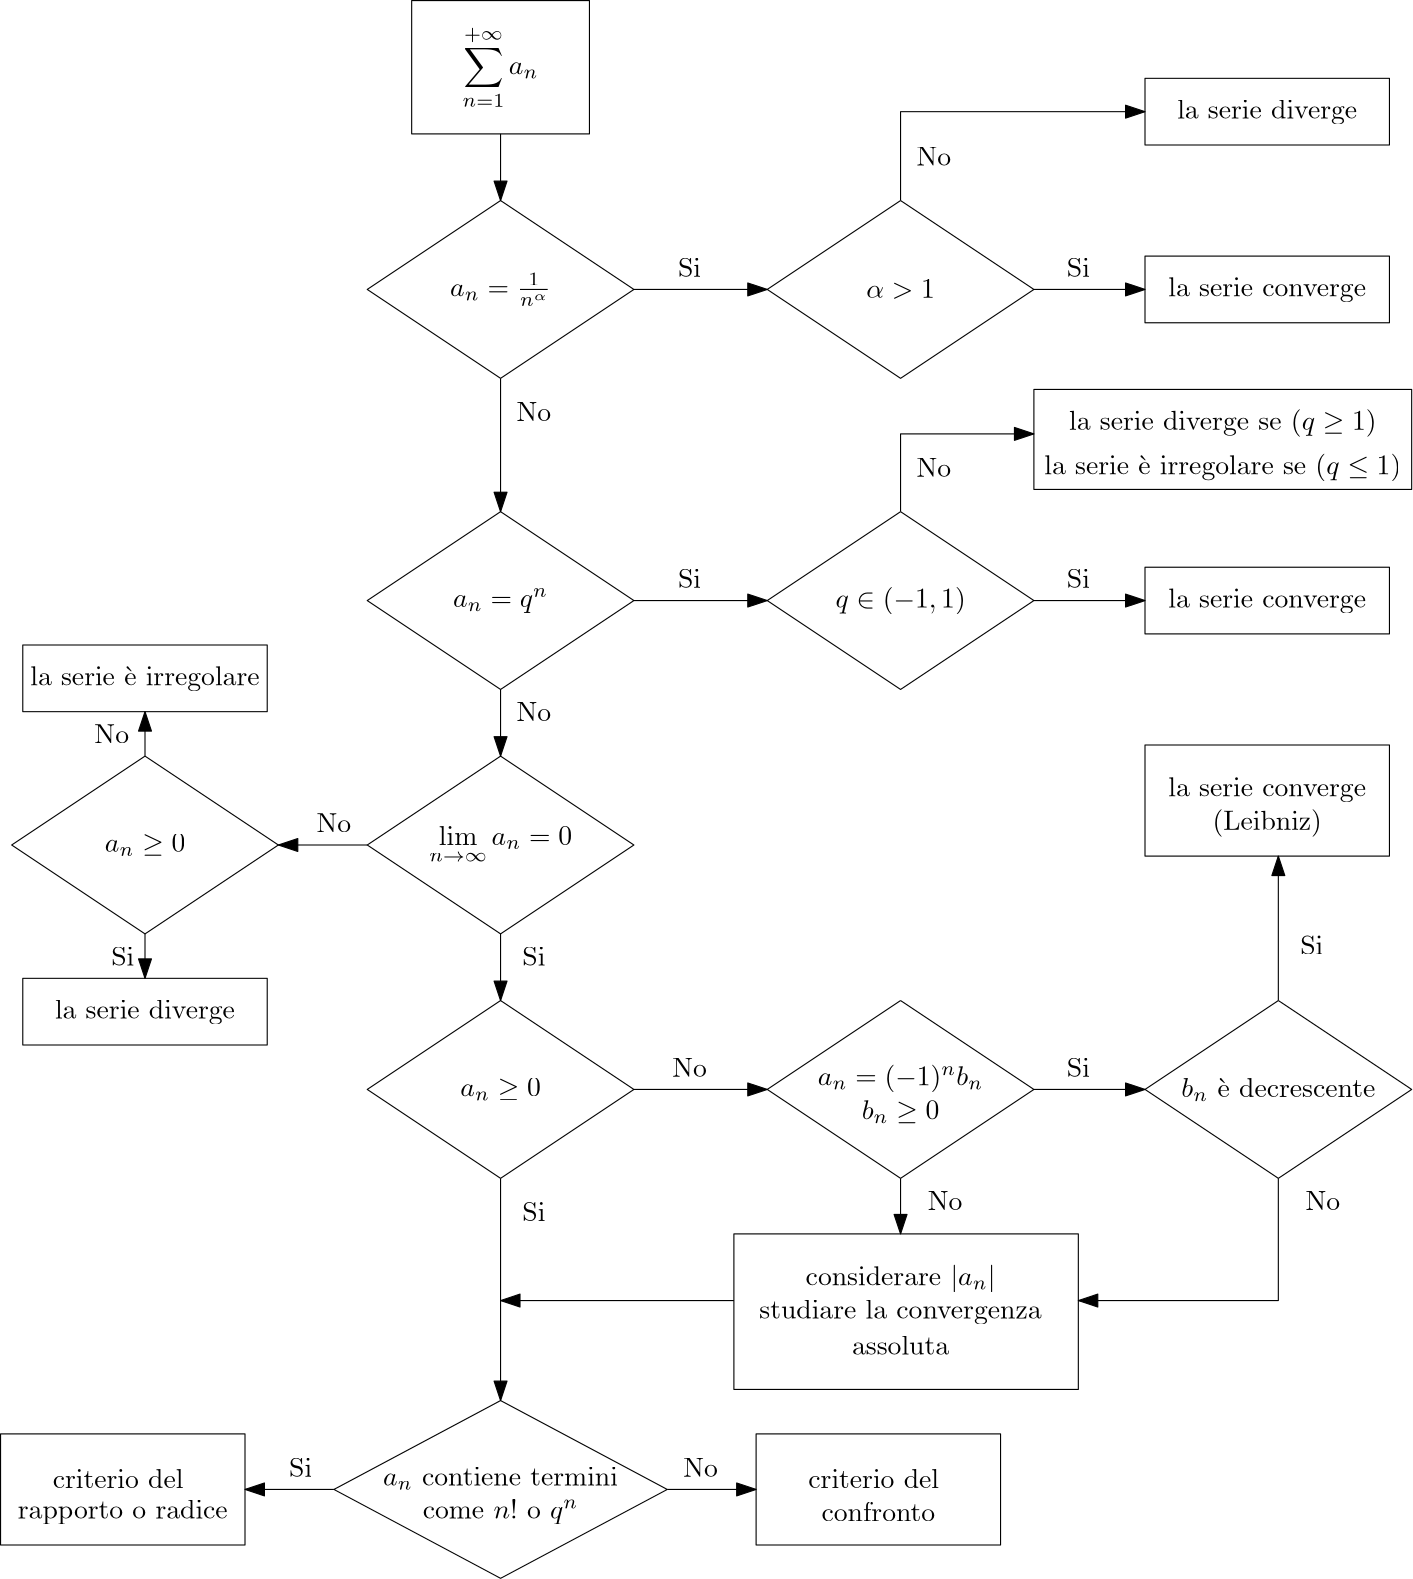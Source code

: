 <?xml version="1.0"?>
<!DOCTYPE ipe SYSTEM "ipe.dtd">
<ipe version="70218" creator="Ipe 7.2.28">
<info created="D:20240922192345" modified="D:20240922194551"/>
<ipestyle name="basic">
<symbol name="arrow/arc(spx)">
<path stroke="sym-stroke" fill="sym-stroke" pen="sym-pen">
0 0 m
-1 0.333 l
-1 -0.333 l
h
</path>
</symbol>
<symbol name="arrow/farc(spx)">
<path stroke="sym-stroke" fill="white" pen="sym-pen">
0 0 m
-1 0.333 l
-1 -0.333 l
h
</path>
</symbol>
<symbol name="arrow/ptarc(spx)">
<path stroke="sym-stroke" fill="sym-stroke" pen="sym-pen">
0 0 m
-1 0.333 l
-0.8 0 l
-1 -0.333 l
h
</path>
</symbol>
<symbol name="arrow/fptarc(spx)">
<path stroke="sym-stroke" fill="white" pen="sym-pen">
0 0 m
-1 0.333 l
-0.8 0 l
-1 -0.333 l
h
</path>
</symbol>
<symbol name="mark/circle(sx)" transformations="translations">
<path fill="sym-stroke">
0.6 0 0 0.6 0 0 e
0.4 0 0 0.4 0 0 e
</path>
</symbol>
<symbol name="mark/disk(sx)" transformations="translations">
<path fill="sym-stroke">
0.6 0 0 0.6 0 0 e
</path>
</symbol>
<symbol name="mark/fdisk(sfx)" transformations="translations">
<group>
<path fill="sym-fill">
0.5 0 0 0.5 0 0 e
</path>
<path fill="sym-stroke" fillrule="eofill">
0.6 0 0 0.6 0 0 e
0.4 0 0 0.4 0 0 e
</path>
</group>
</symbol>
<symbol name="mark/box(sx)" transformations="translations">
<path fill="sym-stroke" fillrule="eofill">
-0.6 -0.6 m
0.6 -0.6 l
0.6 0.6 l
-0.6 0.6 l
h
-0.4 -0.4 m
0.4 -0.4 l
0.4 0.4 l
-0.4 0.4 l
h
</path>
</symbol>
<symbol name="mark/square(sx)" transformations="translations">
<path fill="sym-stroke">
-0.6 -0.6 m
0.6 -0.6 l
0.6 0.6 l
-0.6 0.6 l
h
</path>
</symbol>
<symbol name="mark/fsquare(sfx)" transformations="translations">
<group>
<path fill="sym-fill">
-0.5 -0.5 m
0.5 -0.5 l
0.5 0.5 l
-0.5 0.5 l
h
</path>
<path fill="sym-stroke" fillrule="eofill">
-0.6 -0.6 m
0.6 -0.6 l
0.6 0.6 l
-0.6 0.6 l
h
-0.4 -0.4 m
0.4 -0.4 l
0.4 0.4 l
-0.4 0.4 l
h
</path>
</group>
</symbol>
<symbol name="mark/cross(sx)" transformations="translations">
<group>
<path fill="sym-stroke">
-0.43 -0.57 m
0.57 0.43 l
0.43 0.57 l
-0.57 -0.43 l
h
</path>
<path fill="sym-stroke">
-0.43 0.57 m
0.57 -0.43 l
0.43 -0.57 l
-0.57 0.43 l
h
</path>
</group>
</symbol>
<symbol name="arrow/fnormal(spx)">
<path stroke="sym-stroke" fill="white" pen="sym-pen">
0 0 m
-1 0.333 l
-1 -0.333 l
h
</path>
</symbol>
<symbol name="arrow/pointed(spx)">
<path stroke="sym-stroke" fill="sym-stroke" pen="sym-pen">
0 0 m
-1 0.333 l
-0.8 0 l
-1 -0.333 l
h
</path>
</symbol>
<symbol name="arrow/fpointed(spx)">
<path stroke="sym-stroke" fill="white" pen="sym-pen">
0 0 m
-1 0.333 l
-0.8 0 l
-1 -0.333 l
h
</path>
</symbol>
<symbol name="arrow/linear(spx)">
<path stroke="sym-stroke" pen="sym-pen">
-1 0.333 m
0 0 l
-1 -0.333 l
</path>
</symbol>
<symbol name="arrow/fdouble(spx)">
<path stroke="sym-stroke" fill="white" pen="sym-pen">
0 0 m
-1 0.333 l
-1 -0.333 l
h
-1 0 m
-2 0.333 l
-2 -0.333 l
h
</path>
</symbol>
<symbol name="arrow/double(spx)">
<path stroke="sym-stroke" fill="sym-stroke" pen="sym-pen">
0 0 m
-1 0.333 l
-1 -0.333 l
h
-1 0 m
-2 0.333 l
-2 -0.333 l
h
</path>
</symbol>
<symbol name="arrow/mid-normal(spx)">
<path stroke="sym-stroke" fill="sym-stroke" pen="sym-pen">
0.5 0 m
-0.5 0.333 l
-0.5 -0.333 l
h
</path>
</symbol>
<symbol name="arrow/mid-fnormal(spx)">
<path stroke="sym-stroke" fill="white" pen="sym-pen">
0.5 0 m
-0.5 0.333 l
-0.5 -0.333 l
h
</path>
</symbol>
<symbol name="arrow/mid-pointed(spx)">
<path stroke="sym-stroke" fill="sym-stroke" pen="sym-pen">
0.5 0 m
-0.5 0.333 l
-0.3 0 l
-0.5 -0.333 l
h
</path>
</symbol>
<symbol name="arrow/mid-fpointed(spx)">
<path stroke="sym-stroke" fill="white" pen="sym-pen">
0.5 0 m
-0.5 0.333 l
-0.3 0 l
-0.5 -0.333 l
h
</path>
</symbol>
<symbol name="arrow/mid-double(spx)">
<path stroke="sym-stroke" fill="sym-stroke" pen="sym-pen">
1 0 m
0 0.333 l
0 -0.333 l
h
0 0 m
-1 0.333 l
-1 -0.333 l
h
</path>
</symbol>
<symbol name="arrow/mid-fdouble(spx)">
<path stroke="sym-stroke" fill="white" pen="sym-pen">
1 0 m
0 0.333 l
0 -0.333 l
h
0 0 m
-1 0.333 l
-1 -0.333 l
h
</path>
</symbol>
<anglesize name="22.5 deg" value="22.5"/>
<anglesize name="30 deg" value="30"/>
<anglesize name="45 deg" value="45"/>
<anglesize name="60 deg" value="60"/>
<anglesize name="90 deg" value="90"/>
<arrowsize name="large" value="10"/>
<arrowsize name="small" value="5"/>
<arrowsize name="tiny" value="3"/>
<color name="blue" value="0 0 1"/>
<color name="brown" value="0.647 0.165 0.165"/>
<color name="darkblue" value="0 0 0.545"/>
<color name="darkcyan" value="0 0.545 0.545"/>
<color name="darkgray" value="0.663"/>
<color name="darkgreen" value="0 0.392 0"/>
<color name="darkmagenta" value="0.545 0 0.545"/>
<color name="darkorange" value="1 0.549 0"/>
<color name="darkred" value="0.545 0 0"/>
<color name="gold" value="1 0.843 0"/>
<color name="gray" value="0.745"/>
<color name="green" value="0 1 0"/>
<color name="lightblue" value="0.678 0.847 0.902"/>
<color name="lightcyan" value="0.878 1 1"/>
<color name="lightgray" value="0.827"/>
<color name="lightgreen" value="0.565 0.933 0.565"/>
<color name="lightyellow" value="1 1 0.878"/>
<color name="navy" value="0 0 0.502"/>
<color name="orange" value="1 0.647 0"/>
<color name="pink" value="1 0.753 0.796"/>
<color name="purple" value="0.627 0.125 0.941"/>
<color name="red" value="1 0 0"/>
<color name="seagreen" value="0.18 0.545 0.341"/>
<color name="turquoise" value="0.251 0.878 0.816"/>
<color name="violet" value="0.933 0.51 0.933"/>
<color name="yellow" value="1 1 0"/>
<dashstyle name="dash dot dotted" value="[4 2 1 2 1 2] 0"/>
<dashstyle name="dash dotted" value="[4 2 1 2] 0"/>
<dashstyle name="dashed" value="[4] 0"/>
<dashstyle name="dotted" value="[1 3] 0"/>
<gridsize name="10 pts (~3.5 mm)" value="10"/>
<gridsize name="14 pts (~5 mm)" value="14"/>
<gridsize name="16 pts (~6 mm)" value="16"/>
<gridsize name="20 pts (~7 mm)" value="20"/>
<gridsize name="28 pts (~10 mm)" value="28"/>
<gridsize name="32 pts (~12 mm)" value="32"/>
<gridsize name="4 pts" value="4"/>
<gridsize name="56 pts (~20 mm)" value="56"/>
<gridsize name="8 pts (~3 mm)" value="8"/>
<opacity name="10%" value="0.1"/>
<opacity name="30%" value="0.3"/>
<opacity name="50%" value="0.5"/>
<opacity name="75%" value="0.75"/>
<pen name="fat" value="1.2"/>
<pen name="heavier" value="0.8"/>
<pen name="ultrafat" value="2"/>
<symbolsize name="large" value="5"/>
<symbolsize name="small" value="2"/>
<symbolsize name="tiny" value="1.1"/>
<textsize name="Huge" value="\Huge"/>
<textsize name="LARGE" value="\LARGE"/>
<textsize name="Large" value="\Large"/>
<textsize name="footnote" value="\footnotesize"/>
<textsize name="huge" value="\huge"/>
<textsize name="large" value="\large"/>
<textsize name="script" value="\scriptsize"/>
<textsize name="small" value="\small"/>
<textsize name="tiny" value="\tiny"/>
<textstyle name="center" begin="\begin{center}" end="\end{center}"/>
<textstyle name="item" begin="\begin{itemize}\item{}" end="\end{itemize}"/>
<textstyle name="itemize" begin="\begin{itemize}" end="\end{itemize}"/>
<tiling name="falling" angle="-60" step="4" width="1"/>
<tiling name="rising" angle="30" step="4" width="1"/>
</ipestyle>
<page>
<layer name="alpha"/>
<view layers="alpha" active="alpha"/>
<text layer="alpha" matrix="1 0 0 1 -12 4" transformations="translations" pos="268 764" stroke="black" type="label" width="27.362" height="17.757" depth="12.64" halign="center" valign="center" style="math">\displaystyle\sum_{n=1}^{+\infty}a_n</text>
<path stroke="black">
224 792 m
224 744 l
288 744 l
288 792 l
h
</path>
<path stroke="black">
256 720 m
208 688 l
256 656 l
304 688 l
256 720 l
</path>
<text matrix="1 0 0 1 -12 -76" transformations="translations" pos="268 764" stroke="black" type="label" width="36.336" height="8.422" depth="3.43" halign="center" valign="center" style="math">a_n=\frac{1}{n^\alpha}</text>
<path stroke="black" arrow="normal/normal">
256 744 m
256 720 l
</path>
<path matrix="1 0 0 1 144 0" stroke="black">
256 720 m
208 688 l
256 656 l
304 688 l
256 720 l
</path>
<text matrix="1 0 0 1 132 -76" transformations="translations" pos="268 764" stroke="black" type="label" width="24.675" height="6.42" depth="0.39" halign="center" valign="center" style="math">\alpha &gt; 1</text>
<path stroke="black" arrow="normal/normal">
304 688 m
352 688 l
</path>
<text matrix="1 0 0 1 56 -68" transformations="translations" pos="268 764" stroke="black" type="label" width="8.302" height="6.808" depth="0" halign="center" valign="center">Si</text>
<text matrix="1 0 0 1 264 -76" transformations="translations" pos="268 764" stroke="black" type="label" width="71.233" height="6.926" depth="1.93" halign="center" valign="center">la serie converge</text>
<path matrix="1 0 0 1 32 0" stroke="black">
456 700 m
456 676 l
544 676 l
544 700 l
h
</path>
<path stroke="black" arrow="normal/normal">
448 688 m
488 688 l
</path>
<text matrix="1 0 0 1 196 -68" transformations="translations" pos="268 764" stroke="black" type="label" width="8.302" height="6.808" depth="0" halign="center" valign="center">Si</text>
<text matrix="1 0 0 1 264 -12" transformations="translations" pos="268 764" stroke="black" type="label" width="64.868" height="6.926" depth="1.93" halign="center" valign="center">la serie diverge</text>
<path matrix="1 0 0 1 32 64" stroke="black">
456 700 m
456 676 l
544 676 l
544 700 l
h
</path>
<path stroke="black" arrow="normal/normal">
400 720 m
400 752 l
488 752 l
</path>
<text matrix="1 0 0 1 144 -28" transformations="translations" pos="268 764" stroke="black" type="label" width="12.453" height="6.808" depth="0" halign="center" valign="center">No</text>
<path matrix="1 0 0 1 0 -112" stroke="black">
256 720 m
208 688 l
256 656 l
304 688 l
256 720 l
</path>
<text matrix="1 0 0 1 -12 -188" transformations="translations" pos="268 764" stroke="black" type="label" width="34.2" height="6.625" depth="1.93" halign="center" valign="center" style="math">a_n=q^n</text>
<text matrix="1 0 0 1 0 -120" transformations="translations" pos="268 764" stroke="black" type="label" width="12.453" height="6.808" depth="0" halign="center" valign="center">No</text>
<path matrix="1 0 0 1 144 -112" stroke="black">
256 720 m
208 688 l
256 656 l
304 688 l
256 720 l
</path>
<text matrix="1 0 0 1 132 -188" transformations="translations" pos="268 764" stroke="black" type="label" width="46.869" height="7.473" depth="2.49" halign="center" valign="center" style="math">q\in (-1,1)</text>
<path matrix="1 0 0 1 0 -112" stroke="black" arrow="normal/normal">
304 688 m
352 688 l
</path>
<text matrix="1 0 0 1 56 -180" transformations="translations" pos="268 764" stroke="black" type="label" width="8.302" height="6.808" depth="0" halign="center" valign="center">Si</text>
<text matrix="1 0 0 1 264 -188" transformations="translations" pos="268 764" stroke="black" type="label" width="71.233" height="6.926" depth="1.93" halign="center" valign="center">la serie converge</text>
<path matrix="1 0 0 1 32 -112" stroke="black">
456 700 m
456 676 l
544 676 l
544 700 l
h
</path>
<path matrix="1 0 0 1 0 -112" stroke="black" arrow="normal/normal">
448 688 m
488 688 l
</path>
<text matrix="1 0 0 1 196 -180" transformations="translations" pos="268 764" stroke="black" type="label" width="8.302" height="6.808" depth="0" halign="center" valign="center">Si</text>
<text matrix="1 0 0 1 248 -124" transformations="translations" pos="268 764" stroke="black" type="label" width="110.686" height="7.473" depth="2.49" halign="center" valign="center">la serie diverge se $(q\ge 1)$</text>
<text matrix="1 0 0 1 144 -140" transformations="translations" pos="268 764" stroke="black" type="label" width="12.453" height="6.808" depth="0" halign="center" valign="center">No</text>
<path stroke="black" arrow="normal/normal">
256 656 m
256 608 l
</path>
<text matrix="1 0 0 1 248 -140" transformations="translations" pos="268 764" stroke="black" type="label" width="128.452" height="7.473" depth="2.49" halign="center" valign="center">la serie è irregolare se $(q\le 1)$</text>
<path stroke="black">
448 616 m
448 652 l
584 652 l
584 616 l
h
</path>
<path stroke="black" arrow="normal/normal">
400 608 m
400 636 l
448 636 l
</path>
<path matrix="1 0 0 1 0 -200" stroke="black" arrow="normal/normal">
256 744 m
256 720 l
</path>
<path matrix="1 0 0 1 0 -200" stroke="black">
256 720 m
208 688 l
256 656 l
304 688 l
256 720 l
</path>
<text matrix="1 0 0 1 -12 -276" transformations="translations" pos="268 764" stroke="black" type="label" width="51.424" height="6.912" depth="6.98" halign="center" valign="center" style="math">\displaystyle\lim_{n\rightarrow \infty}a_n=0</text>
<text matrix="1 0 0 1 0 -228" transformations="translations" pos="268 764" stroke="black" type="label" width="12.453" height="6.808" depth="0" halign="center" valign="center">No</text>
<text matrix="1 0 0 1 -72 -268" transformations="translations" pos="268 764" stroke="black" type="label" width="12.453" height="6.808" depth="0" halign="center" valign="center">No</text>
<path stroke="black" arrow="normal/normal">
208 488 m
176 488 l
</path>
<path matrix="1 0 0 1 -128 -200" stroke="black">
256 720 m
208 688 l
256 656 l
304 688 l
256 720 l
</path>
<text matrix="1 0 0 1 -140 -276" transformations="translations" pos="268 764" stroke="black" type="label" width="28.954" height="6.425" depth="1.49" halign="center" valign="center" style="math">a_n\ge 0</text>
<text matrix="1 0 0 1 -140 -336" transformations="translations" pos="268 764" stroke="black" type="label" width="64.868" height="6.926" depth="1.93" halign="center" valign="center">la serie diverge</text>
<path matrix="1 0 0 1 -372 -260" stroke="black">
456 700 m
456 676 l
544 676 l
544 700 l
h
</path>
<text matrix="1 0 0 1 -140 -216" transformations="translations" pos="268 764" stroke="black" type="label" width="82.635" height="6.926" depth="1.93" halign="center" valign="center">la serie è irregolare</text>
<path matrix="1 0 0 1 -372 -140" stroke="black">
456 700 m
456 676 l
544 676 l
544 700 l
h
</path>
<path stroke="black" arrow="normal/normal">
128 520 m
128 536 l
</path>
<path stroke="black" arrow="normal/normal">
128 456 m
128 440 l
</path>
<text matrix="1 0 0 1 -152 -236" transformations="translations" pos="268 764" stroke="black" type="label" width="12.453" height="6.808" depth="0" halign="center" valign="center">No</text>
<text matrix="1 0 0 1 -148 -316" transformations="translations" pos="268 764" stroke="black" type="label" width="8.302" height="6.808" depth="0" halign="center" valign="center">Si</text>
<path matrix="1 0 0 1 0 -288" stroke="black">
256 720 m
208 688 l
256 656 l
304 688 l
256 720 l
</path>
<text matrix="1 0 0 1 -12 -364" transformations="translations" pos="268 764" stroke="black" type="label" width="28.954" height="6.425" depth="1.49" halign="center" valign="center" style="math">a_n\ge 0</text>
<path matrix="1 0 0 1 0 -288" stroke="black" arrow="normal/normal">
256 744 m
256 720 l
</path>
<text matrix="1 0 0 1 0 -316" transformations="translations" pos="268 764" stroke="black" type="label" width="8.302" height="6.808" depth="0" halign="center" valign="center">Si</text>
<path matrix="1 0 0 1 144 -288" stroke="black">
256 720 m
208 688 l
256 656 l
304 688 l
256 720 l
</path>
<text matrix="1 0 0 1 132 -360" transformations="translations" pos="268 764" stroke="black" type="label" width="59.573" height="7.473" depth="2.49" halign="center" valign="center" style="math">a_n = (-1)^n b_n</text>
<path matrix="1 0 0 1 0 -288" stroke="black" arrow="normal/normal">
304 688 m
352 688 l
</path>
<text matrix="1 0 0 1 56 -356" transformations="translations" pos="268 764" stroke="black" type="label" width="12.453" height="6.808" depth="0" halign="center" valign="center">No</text>
<text matrix="1 0 0 1 132 -372" transformations="translations" pos="268 764" stroke="black" type="label" width="27.963" height="6.923" depth="1.49" halign="center" valign="center" style="math">b_n\ge 0</text>
<path matrix="1 0 0 1 0 -288" stroke="black" arrow="normal/normal">
448 688 m
488 688 l
</path>
<text matrix="1 0 0 1 196 -356" transformations="translations" pos="268 764" stroke="black" type="label" width="8.302" height="6.808" depth="0" halign="center" valign="center">Si</text>
<path matrix="1 0 0 1 280 -288" stroke="black">
256 720 m
208 688 l
256 656 l
304 688 l
256 720 l
</path>
<text matrix="1 0 0 1 268 -364" transformations="translations" pos="268 764" stroke="black" type="label" width="69.834" height="6.923" depth="1.49" halign="center" valign="center">$b_n$  è decrescente</text>
<text matrix="1 0 0 1 264 -256" transformations="translations" pos="268 764" stroke="black" type="label" width="71.233" height="6.926" depth="1.93" halign="center" valign="center">la serie converge</text>
<path stroke="black">
488 524 m
488 484 l
576 484 l
576 524 l
h
</path>
<text matrix="1 0 0 1 264 -268" transformations="translations" pos="268 764" stroke="black" type="label" width="39.436" height="7.473" depth="2.49" halign="center" valign="center">(Leibniz)</text>
<path stroke="black" arrow="normal/normal">
536 432 m
536 484 l
</path>
<text matrix="1 0 0 1 280 -312" transformations="translations" pos="268 764" stroke="black" type="label" width="8.302" height="6.808" depth="0" halign="center" valign="center">Si</text>
<text matrix="1 0 0 1 132 -432" transformations="translations" pos="268 764" stroke="black" type="label" width="68.362" height="7.473" depth="2.49" halign="center" valign="center">considerare $|a_n|$</text>
<text matrix="1 0 0 1 132 -444" transformations="translations" pos="268 764" stroke="black" type="label" width="101.674" height="6.926" depth="1.93" halign="center" valign="center">studiare la convergenza</text>
<text matrix="1 0 0 1 132 -456" transformations="translations" pos="268 764" stroke="black" type="label" width="34.98" height="6.918" depth="0" halign="center" valign="center">assoluta</text>
<path matrix="1 0 0 1 -16 -4" stroke="black">
480 352 m
480 296 l
356 296 l
356 352 l
h
</path>
<text matrix="1 0 0 1 -12 -504" transformations="translations" pos="268 764" stroke="black" type="label" width="84.607" height="6.658" depth="1.49" halign="center" valign="center">$a_n$ contiene termini</text>
<path stroke="black" arrow="normal/normal">
256 368 m
256 288 l
</path>
<text matrix="1 0 0 1 0 -408" transformations="translations" pos="268 764" stroke="black" type="label" width="8.302" height="6.808" depth="0" halign="center" valign="center">Si</text>
<path matrix="1 0 0 1 0 12" stroke="black" arrow="normal/normal">
340 312 m
256 312 l
</path>
<text matrix="1 0 0 1 -12 -516" transformations="translations" pos="268 764" stroke="black" type="label" width="56.058" height="6.926" depth="1.93" halign="center" valign="center">come $n!$ o $q^n$</text>
<path stroke="black">
256 288 m
316 256 l
256 224 l
196 256 l
256 288 l
</path>
<text matrix="1 0 0 1 -148 -504" transformations="translations" pos="268 764" stroke="black" type="label" width="50.422" height="6.918" depth="0" halign="center" valign="center">criterio del </text>
<path matrix="1 0 0 1 -412 -248" stroke="black">
488 524 m
488 484 l
576 484 l
576 524 l
h
</path>
<text matrix="1 0 0 1 -148 -516" transformations="translations" pos="268 764" stroke="black" type="label" width="75.633" height="6.926" depth="1.93" halign="center" valign="center">rapporto o radice</text>
<path stroke="black" arrow="normal/normal">
196 256 m
164 256 l
</path>
<text matrix="1 0 0 1 -84 -500" transformations="translations" pos="268 764" stroke="black" type="label" width="8.302" height="6.808" depth="0" halign="center" valign="center">Si</text>
<text matrix="1 0 0 1 124 -504" transformations="translations" pos="268 764" stroke="black" type="label" width="50.422" height="6.918" depth="0" halign="center" valign="center">criterio del </text>
<path matrix="1 0 0 1 -140 -248" stroke="black">
488 524 m
488 484 l
576 484 l
576 524 l
h
</path>
<text matrix="1 0 0 1 124 -516" transformations="translations" pos="268 764" stroke="black" type="label" width="40.985" height="6.918" depth="0" halign="center" valign="center">confronto</text>
<path matrix="1 0 0 1 152 0" stroke="black" arrow="normal/normal">
164 256 m
196 256 l
</path>
<text matrix="1 0 0 1 60 -500" transformations="translations" pos="268 764" stroke="black" type="label" width="12.453" height="6.808" depth="0" halign="center" valign="center">No</text>
<path stroke="black" arrow="normal/normal">
400 368 m
400 348 l
</path>
<path stroke="black" arrow="normal/normal">
536 368 m
536 324 l
464 324 l
</path>
<text matrix="1 0 0 1 148 -404" transformations="translations" pos="268 764" stroke="black" type="label" width="12.453" height="6.808" depth="0" halign="center" valign="center">No</text>
<text matrix="1 0 0 1 284 -404" transformations="translations" pos="268 764" stroke="black" type="label" width="12.453" height="6.808" depth="0" halign="center" valign="center">No</text>
</page>
</ipe>
